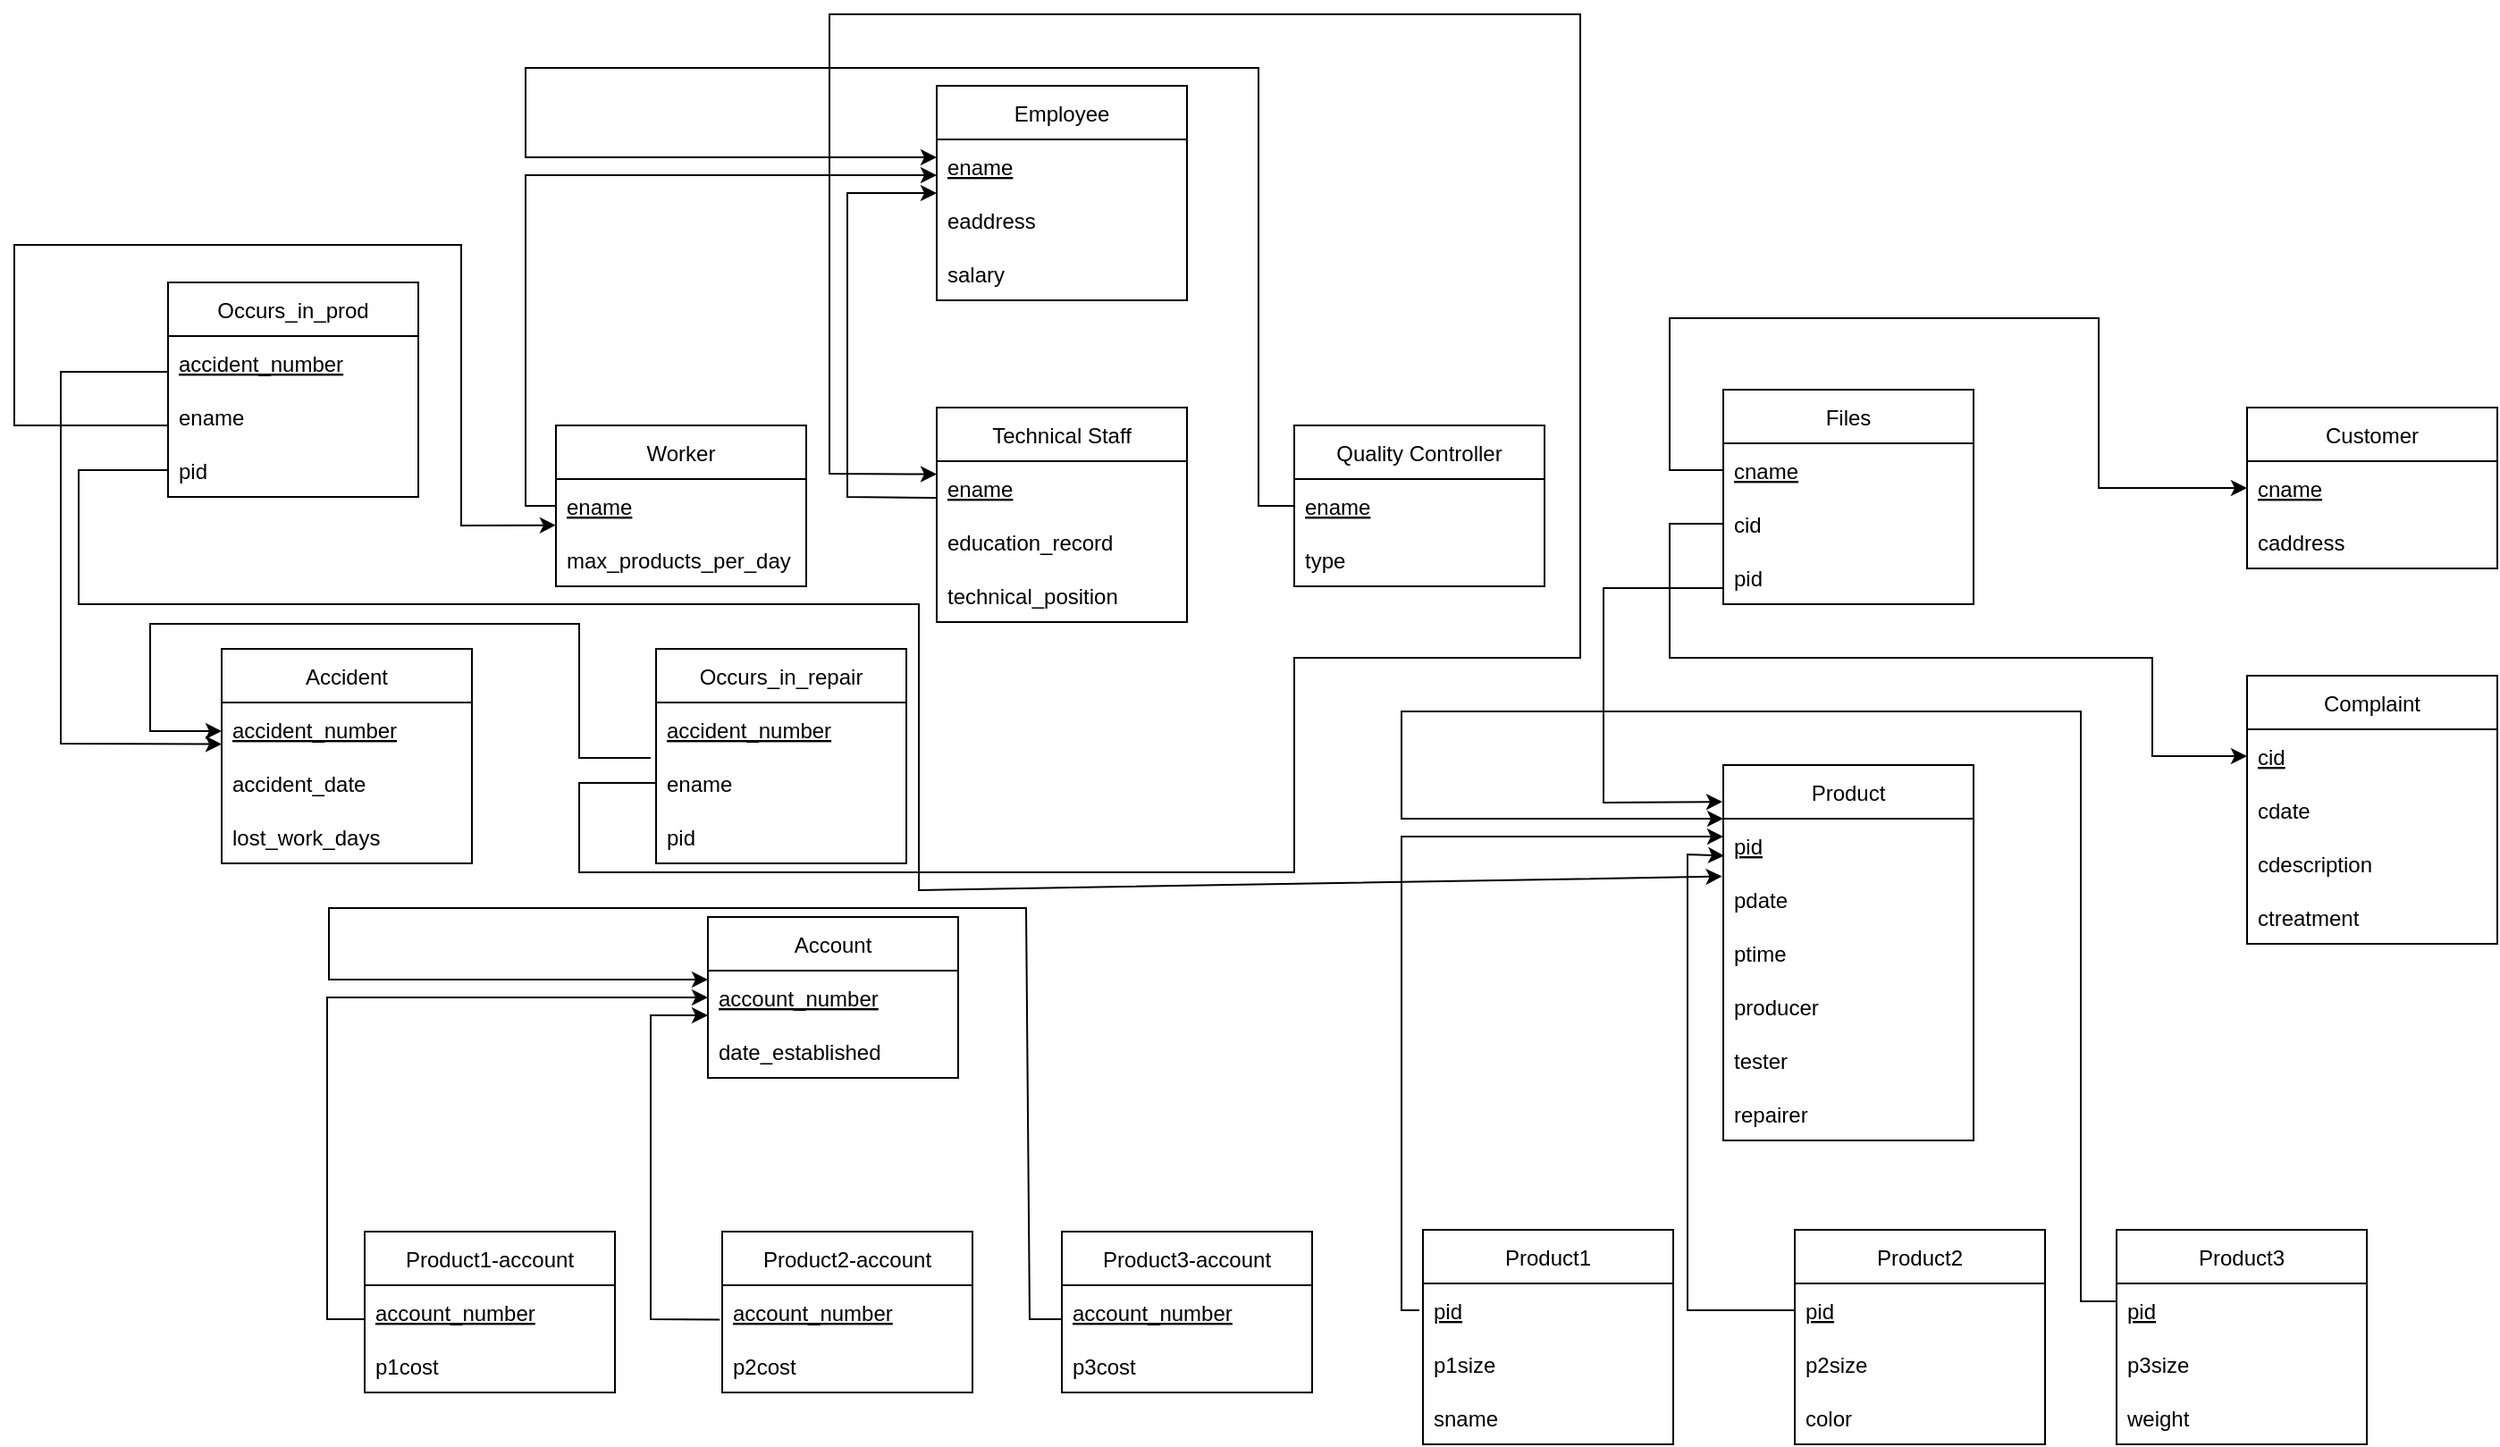 <mxfile version="20.5.3" type="github">
  <diagram id="C5RBs43oDa-KdzZeNtuy" name="Page-1">
    <mxGraphModel dx="2338" dy="697" grid="1" gridSize="10" guides="1" tooltips="1" connect="1" arrows="1" fold="1" page="1" pageScale="1" pageWidth="827" pageHeight="1169" math="0" shadow="0">
      <root>
        <mxCell id="WIyWlLk6GJQsqaUBKTNV-0" />
        <mxCell id="WIyWlLk6GJQsqaUBKTNV-1" parent="WIyWlLk6GJQsqaUBKTNV-0" />
        <mxCell id="epwkQbIRTTvxyGS0LGFQ-51" value="Worker" style="swimlane;fontStyle=0;childLayout=stackLayout;horizontal=1;startSize=30;horizontalStack=0;resizeParent=1;resizeParentMax=0;resizeLast=0;collapsible=1;marginBottom=0;" vertex="1" parent="WIyWlLk6GJQsqaUBKTNV-1">
          <mxGeometry x="-413" y="390" width="140" height="90" as="geometry" />
        </mxCell>
        <mxCell id="epwkQbIRTTvxyGS0LGFQ-52" value="ename" style="text;strokeColor=none;fillColor=none;align=left;verticalAlign=middle;spacingLeft=4;spacingRight=4;overflow=hidden;points=[[0,0.5],[1,0.5]];portConstraint=eastwest;rotatable=0;fontStyle=4" vertex="1" parent="epwkQbIRTTvxyGS0LGFQ-51">
          <mxGeometry y="30" width="140" height="30" as="geometry" />
        </mxCell>
        <mxCell id="epwkQbIRTTvxyGS0LGFQ-190" value="max_products_per_day" style="text;strokeColor=none;fillColor=none;align=left;verticalAlign=middle;spacingLeft=4;spacingRight=4;overflow=hidden;points=[[0,0.5],[1,0.5]];portConstraint=eastwest;rotatable=0;" vertex="1" parent="epwkQbIRTTvxyGS0LGFQ-51">
          <mxGeometry y="60" width="140" height="30" as="geometry" />
        </mxCell>
        <mxCell id="epwkQbIRTTvxyGS0LGFQ-132" value="Employee" style="swimlane;fontStyle=0;childLayout=stackLayout;horizontal=1;startSize=30;horizontalStack=0;resizeParent=1;resizeParentMax=0;resizeLast=0;collapsible=1;marginBottom=0;" vertex="1" parent="WIyWlLk6GJQsqaUBKTNV-1">
          <mxGeometry x="-200" y="200" width="140" height="120" as="geometry" />
        </mxCell>
        <mxCell id="epwkQbIRTTvxyGS0LGFQ-133" value="ename" style="text;strokeColor=none;fillColor=none;align=left;verticalAlign=middle;spacingLeft=4;spacingRight=4;overflow=hidden;points=[[0,0.5],[1,0.5]];portConstraint=eastwest;rotatable=0;fontStyle=4" vertex="1" parent="epwkQbIRTTvxyGS0LGFQ-132">
          <mxGeometry y="30" width="140" height="30" as="geometry" />
        </mxCell>
        <mxCell id="epwkQbIRTTvxyGS0LGFQ-134" value="eaddress" style="text;strokeColor=none;fillColor=none;align=left;verticalAlign=middle;spacingLeft=4;spacingRight=4;overflow=hidden;points=[[0,0.5],[1,0.5]];portConstraint=eastwest;rotatable=0;fontStyle=0" vertex="1" parent="epwkQbIRTTvxyGS0LGFQ-132">
          <mxGeometry y="60" width="140" height="30" as="geometry" />
        </mxCell>
        <mxCell id="epwkQbIRTTvxyGS0LGFQ-135" value="salary" style="text;strokeColor=none;fillColor=none;align=left;verticalAlign=middle;spacingLeft=4;spacingRight=4;overflow=hidden;points=[[0,0.5],[1,0.5]];portConstraint=eastwest;rotatable=0;" vertex="1" parent="epwkQbIRTTvxyGS0LGFQ-132">
          <mxGeometry y="90" width="140" height="30" as="geometry" />
        </mxCell>
        <mxCell id="epwkQbIRTTvxyGS0LGFQ-136" value="Account" style="swimlane;fontStyle=0;childLayout=stackLayout;horizontal=1;startSize=30;horizontalStack=0;resizeParent=1;resizeParentMax=0;resizeLast=0;collapsible=1;marginBottom=0;" vertex="1" parent="WIyWlLk6GJQsqaUBKTNV-1">
          <mxGeometry x="-328" y="665" width="140" height="90" as="geometry" />
        </mxCell>
        <mxCell id="epwkQbIRTTvxyGS0LGFQ-137" value="account_number" style="text;strokeColor=none;fillColor=none;align=left;verticalAlign=middle;spacingLeft=4;spacingRight=4;overflow=hidden;points=[[0,0.5],[1,0.5]];portConstraint=eastwest;rotatable=0;fontStyle=4" vertex="1" parent="epwkQbIRTTvxyGS0LGFQ-136">
          <mxGeometry y="30" width="140" height="30" as="geometry" />
        </mxCell>
        <mxCell id="epwkQbIRTTvxyGS0LGFQ-138" value="date_established" style="text;strokeColor=none;fillColor=none;align=left;verticalAlign=middle;spacingLeft=4;spacingRight=4;overflow=hidden;points=[[0,0.5],[1,0.5]];portConstraint=eastwest;rotatable=0;fontStyle=0" vertex="1" parent="epwkQbIRTTvxyGS0LGFQ-136">
          <mxGeometry y="60" width="140" height="30" as="geometry" />
        </mxCell>
        <mxCell id="epwkQbIRTTvxyGS0LGFQ-140" value="Product" style="swimlane;fontStyle=0;childLayout=stackLayout;horizontal=1;startSize=30;horizontalStack=0;resizeParent=1;resizeParentMax=0;resizeLast=0;collapsible=1;marginBottom=0;" vertex="1" parent="WIyWlLk6GJQsqaUBKTNV-1">
          <mxGeometry x="240" y="580" width="140" height="210" as="geometry" />
        </mxCell>
        <mxCell id="epwkQbIRTTvxyGS0LGFQ-141" value="pid" style="text;strokeColor=none;fillColor=none;align=left;verticalAlign=middle;spacingLeft=4;spacingRight=4;overflow=hidden;points=[[0,0.5],[1,0.5]];portConstraint=eastwest;rotatable=0;fontStyle=4" vertex="1" parent="epwkQbIRTTvxyGS0LGFQ-140">
          <mxGeometry y="30" width="140" height="30" as="geometry" />
        </mxCell>
        <mxCell id="epwkQbIRTTvxyGS0LGFQ-142" value="pdate" style="text;strokeColor=none;fillColor=none;align=left;verticalAlign=middle;spacingLeft=4;spacingRight=4;overflow=hidden;points=[[0,0.5],[1,0.5]];portConstraint=eastwest;rotatable=0;fontStyle=0" vertex="1" parent="epwkQbIRTTvxyGS0LGFQ-140">
          <mxGeometry y="60" width="140" height="30" as="geometry" />
        </mxCell>
        <mxCell id="epwkQbIRTTvxyGS0LGFQ-143" value="ptime" style="text;strokeColor=none;fillColor=none;align=left;verticalAlign=middle;spacingLeft=4;spacingRight=4;overflow=hidden;points=[[0,0.5],[1,0.5]];portConstraint=eastwest;rotatable=0;" vertex="1" parent="epwkQbIRTTvxyGS0LGFQ-140">
          <mxGeometry y="90" width="140" height="30" as="geometry" />
        </mxCell>
        <mxCell id="epwkQbIRTTvxyGS0LGFQ-144" value="producer" style="text;strokeColor=none;fillColor=none;align=left;verticalAlign=middle;spacingLeft=4;spacingRight=4;overflow=hidden;points=[[0,0.5],[1,0.5]];portConstraint=eastwest;rotatable=0;" vertex="1" parent="epwkQbIRTTvxyGS0LGFQ-140">
          <mxGeometry y="120" width="140" height="30" as="geometry" />
        </mxCell>
        <mxCell id="epwkQbIRTTvxyGS0LGFQ-145" value="tester" style="text;strokeColor=none;fillColor=none;align=left;verticalAlign=middle;spacingLeft=4;spacingRight=4;overflow=hidden;points=[[0,0.5],[1,0.5]];portConstraint=eastwest;rotatable=0;" vertex="1" parent="epwkQbIRTTvxyGS0LGFQ-140">
          <mxGeometry y="150" width="140" height="30" as="geometry" />
        </mxCell>
        <mxCell id="epwkQbIRTTvxyGS0LGFQ-146" value="repairer" style="text;strokeColor=none;fillColor=none;align=left;verticalAlign=middle;spacingLeft=4;spacingRight=4;overflow=hidden;points=[[0,0.5],[1,0.5]];portConstraint=eastwest;rotatable=0;" vertex="1" parent="epwkQbIRTTvxyGS0LGFQ-140">
          <mxGeometry y="180" width="140" height="30" as="geometry" />
        </mxCell>
        <mxCell id="epwkQbIRTTvxyGS0LGFQ-147" value="Customer" style="swimlane;fontStyle=0;childLayout=stackLayout;horizontal=1;startSize=30;horizontalStack=0;resizeParent=1;resizeParentMax=0;resizeLast=0;collapsible=1;marginBottom=0;" vertex="1" parent="WIyWlLk6GJQsqaUBKTNV-1">
          <mxGeometry x="533" y="380" width="140" height="90" as="geometry" />
        </mxCell>
        <mxCell id="epwkQbIRTTvxyGS0LGFQ-148" value="cname" style="text;strokeColor=none;fillColor=none;align=left;verticalAlign=middle;spacingLeft=4;spacingRight=4;overflow=hidden;points=[[0,0.5],[1,0.5]];portConstraint=eastwest;rotatable=0;fontStyle=4" vertex="1" parent="epwkQbIRTTvxyGS0LGFQ-147">
          <mxGeometry y="30" width="140" height="30" as="geometry" />
        </mxCell>
        <mxCell id="epwkQbIRTTvxyGS0LGFQ-149" value="caddress" style="text;strokeColor=none;fillColor=none;align=left;verticalAlign=middle;spacingLeft=4;spacingRight=4;overflow=hidden;points=[[0,0.5],[1,0.5]];portConstraint=eastwest;rotatable=0;fontStyle=0" vertex="1" parent="epwkQbIRTTvxyGS0LGFQ-147">
          <mxGeometry y="60" width="140" height="30" as="geometry" />
        </mxCell>
        <mxCell id="epwkQbIRTTvxyGS0LGFQ-150" value="Complaint" style="swimlane;fontStyle=0;childLayout=stackLayout;horizontal=1;startSize=30;horizontalStack=0;resizeParent=1;resizeParentMax=0;resizeLast=0;collapsible=1;marginBottom=0;" vertex="1" parent="WIyWlLk6GJQsqaUBKTNV-1">
          <mxGeometry x="533" y="530" width="140" height="150" as="geometry" />
        </mxCell>
        <mxCell id="epwkQbIRTTvxyGS0LGFQ-151" value="cid" style="text;strokeColor=none;fillColor=none;align=left;verticalAlign=middle;spacingLeft=4;spacingRight=4;overflow=hidden;points=[[0,0.5],[1,0.5]];portConstraint=eastwest;rotatable=0;fontStyle=4" vertex="1" parent="epwkQbIRTTvxyGS0LGFQ-150">
          <mxGeometry y="30" width="140" height="30" as="geometry" />
        </mxCell>
        <mxCell id="epwkQbIRTTvxyGS0LGFQ-152" value="cdate" style="text;strokeColor=none;fillColor=none;align=left;verticalAlign=middle;spacingLeft=4;spacingRight=4;overflow=hidden;points=[[0,0.5],[1,0.5]];portConstraint=eastwest;rotatable=0;fontStyle=0" vertex="1" parent="epwkQbIRTTvxyGS0LGFQ-150">
          <mxGeometry y="60" width="140" height="30" as="geometry" />
        </mxCell>
        <mxCell id="epwkQbIRTTvxyGS0LGFQ-153" value="cdescription" style="text;strokeColor=none;fillColor=none;align=left;verticalAlign=middle;spacingLeft=4;spacingRight=4;overflow=hidden;points=[[0,0.5],[1,0.5]];portConstraint=eastwest;rotatable=0;" vertex="1" parent="epwkQbIRTTvxyGS0LGFQ-150">
          <mxGeometry y="90" width="140" height="30" as="geometry" />
        </mxCell>
        <mxCell id="epwkQbIRTTvxyGS0LGFQ-154" value="ctreatment" style="text;strokeColor=none;fillColor=none;align=left;verticalAlign=middle;spacingLeft=4;spacingRight=4;overflow=hidden;points=[[0,0.5],[1,0.5]];portConstraint=eastwest;rotatable=0;" vertex="1" parent="epwkQbIRTTvxyGS0LGFQ-150">
          <mxGeometry y="120" width="140" height="30" as="geometry" />
        </mxCell>
        <mxCell id="epwkQbIRTTvxyGS0LGFQ-167" value="Accident" style="swimlane;fontStyle=0;childLayout=stackLayout;horizontal=1;startSize=30;horizontalStack=0;resizeParent=1;resizeParentMax=0;resizeLast=0;collapsible=1;marginBottom=0;" vertex="1" parent="WIyWlLk6GJQsqaUBKTNV-1">
          <mxGeometry x="-600" y="515" width="140" height="120" as="geometry" />
        </mxCell>
        <mxCell id="epwkQbIRTTvxyGS0LGFQ-168" value="accident_number" style="text;strokeColor=none;fillColor=none;align=left;verticalAlign=middle;spacingLeft=4;spacingRight=4;overflow=hidden;points=[[0,0.5],[1,0.5]];portConstraint=eastwest;rotatable=0;fontStyle=4" vertex="1" parent="epwkQbIRTTvxyGS0LGFQ-167">
          <mxGeometry y="30" width="140" height="30" as="geometry" />
        </mxCell>
        <mxCell id="epwkQbIRTTvxyGS0LGFQ-169" value="accident_date" style="text;strokeColor=none;fillColor=none;align=left;verticalAlign=middle;spacingLeft=4;spacingRight=4;overflow=hidden;points=[[0,0.5],[1,0.5]];portConstraint=eastwest;rotatable=0;fontStyle=0" vertex="1" parent="epwkQbIRTTvxyGS0LGFQ-167">
          <mxGeometry y="60" width="140" height="30" as="geometry" />
        </mxCell>
        <mxCell id="epwkQbIRTTvxyGS0LGFQ-170" value="lost_work_days" style="text;strokeColor=none;fillColor=none;align=left;verticalAlign=middle;spacingLeft=4;spacingRight=4;overflow=hidden;points=[[0,0.5],[1,0.5]];portConstraint=eastwest;rotatable=0;fontStyle=0" vertex="1" parent="epwkQbIRTTvxyGS0LGFQ-167">
          <mxGeometry y="90" width="140" height="30" as="geometry" />
        </mxCell>
        <mxCell id="epwkQbIRTTvxyGS0LGFQ-175" value="Occurs_in_repair" style="swimlane;fontStyle=0;childLayout=stackLayout;horizontal=1;startSize=30;horizontalStack=0;resizeParent=1;resizeParentMax=0;resizeLast=0;collapsible=1;marginBottom=0;" vertex="1" parent="WIyWlLk6GJQsqaUBKTNV-1">
          <mxGeometry x="-357" y="515" width="140" height="120" as="geometry" />
        </mxCell>
        <mxCell id="epwkQbIRTTvxyGS0LGFQ-176" value="accident_number" style="text;strokeColor=none;fillColor=none;align=left;verticalAlign=middle;spacingLeft=4;spacingRight=4;overflow=hidden;points=[[0,0.5],[1,0.5]];portConstraint=eastwest;rotatable=0;fontStyle=4" vertex="1" parent="epwkQbIRTTvxyGS0LGFQ-175">
          <mxGeometry y="30" width="140" height="30" as="geometry" />
        </mxCell>
        <mxCell id="epwkQbIRTTvxyGS0LGFQ-177" value="ename" style="text;strokeColor=none;fillColor=none;align=left;verticalAlign=middle;spacingLeft=4;spacingRight=4;overflow=hidden;points=[[0,0.5],[1,0.5]];portConstraint=eastwest;rotatable=0;fontStyle=0" vertex="1" parent="epwkQbIRTTvxyGS0LGFQ-175">
          <mxGeometry y="60" width="140" height="30" as="geometry" />
        </mxCell>
        <mxCell id="epwkQbIRTTvxyGS0LGFQ-227" value="pid" style="text;strokeColor=none;fillColor=none;align=left;verticalAlign=middle;spacingLeft=4;spacingRight=4;overflow=hidden;points=[[0,0.5],[1,0.5]];portConstraint=eastwest;rotatable=0;fontStyle=0" vertex="1" parent="epwkQbIRTTvxyGS0LGFQ-175">
          <mxGeometry y="90" width="140" height="30" as="geometry" />
        </mxCell>
        <mxCell id="epwkQbIRTTvxyGS0LGFQ-179" value="Product1" style="swimlane;fontStyle=0;childLayout=stackLayout;horizontal=1;startSize=30;horizontalStack=0;resizeParent=1;resizeParentMax=0;resizeLast=0;collapsible=1;marginBottom=0;" vertex="1" parent="WIyWlLk6GJQsqaUBKTNV-1">
          <mxGeometry x="72" y="840" width="140" height="120" as="geometry" />
        </mxCell>
        <mxCell id="epwkQbIRTTvxyGS0LGFQ-180" value="pid" style="text;strokeColor=none;fillColor=none;align=left;verticalAlign=middle;spacingLeft=4;spacingRight=4;overflow=hidden;points=[[0,0.5],[1,0.5]];portConstraint=eastwest;rotatable=0;fontStyle=4" vertex="1" parent="epwkQbIRTTvxyGS0LGFQ-179">
          <mxGeometry y="30" width="140" height="30" as="geometry" />
        </mxCell>
        <mxCell id="epwkQbIRTTvxyGS0LGFQ-208" value="p1size" style="text;strokeColor=none;fillColor=none;align=left;verticalAlign=middle;spacingLeft=4;spacingRight=4;overflow=hidden;points=[[0,0.5],[1,0.5]];portConstraint=eastwest;rotatable=0;fontStyle=0" vertex="1" parent="epwkQbIRTTvxyGS0LGFQ-179">
          <mxGeometry y="60" width="140" height="30" as="geometry" />
        </mxCell>
        <mxCell id="epwkQbIRTTvxyGS0LGFQ-181" value="sname" style="text;strokeColor=none;fillColor=none;align=left;verticalAlign=middle;spacingLeft=4;spacingRight=4;overflow=hidden;points=[[0,0.5],[1,0.5]];portConstraint=eastwest;rotatable=0;fontStyle=0" vertex="1" parent="epwkQbIRTTvxyGS0LGFQ-179">
          <mxGeometry y="90" width="140" height="30" as="geometry" />
        </mxCell>
        <mxCell id="epwkQbIRTTvxyGS0LGFQ-182" value="Product2" style="swimlane;fontStyle=0;childLayout=stackLayout;horizontal=1;startSize=30;horizontalStack=0;resizeParent=1;resizeParentMax=0;resizeLast=0;collapsible=1;marginBottom=0;" vertex="1" parent="WIyWlLk6GJQsqaUBKTNV-1">
          <mxGeometry x="280" y="840" width="140" height="120" as="geometry" />
        </mxCell>
        <mxCell id="epwkQbIRTTvxyGS0LGFQ-183" value="pid" style="text;strokeColor=none;fillColor=none;align=left;verticalAlign=middle;spacingLeft=4;spacingRight=4;overflow=hidden;points=[[0,0.5],[1,0.5]];portConstraint=eastwest;rotatable=0;fontStyle=4" vertex="1" parent="epwkQbIRTTvxyGS0LGFQ-182">
          <mxGeometry y="30" width="140" height="30" as="geometry" />
        </mxCell>
        <mxCell id="epwkQbIRTTvxyGS0LGFQ-209" value="p2size" style="text;strokeColor=none;fillColor=none;align=left;verticalAlign=middle;spacingLeft=4;spacingRight=4;overflow=hidden;points=[[0,0.5],[1,0.5]];portConstraint=eastwest;rotatable=0;fontStyle=0" vertex="1" parent="epwkQbIRTTvxyGS0LGFQ-182">
          <mxGeometry y="60" width="140" height="30" as="geometry" />
        </mxCell>
        <mxCell id="epwkQbIRTTvxyGS0LGFQ-184" value="color" style="text;strokeColor=none;fillColor=none;align=left;verticalAlign=middle;spacingLeft=4;spacingRight=4;overflow=hidden;points=[[0,0.5],[1,0.5]];portConstraint=eastwest;rotatable=0;fontStyle=0" vertex="1" parent="epwkQbIRTTvxyGS0LGFQ-182">
          <mxGeometry y="90" width="140" height="30" as="geometry" />
        </mxCell>
        <mxCell id="epwkQbIRTTvxyGS0LGFQ-185" value="Product3" style="swimlane;fontStyle=0;childLayout=stackLayout;horizontal=1;startSize=30;horizontalStack=0;resizeParent=1;resizeParentMax=0;resizeLast=0;collapsible=1;marginBottom=0;" vertex="1" parent="WIyWlLk6GJQsqaUBKTNV-1">
          <mxGeometry x="460" y="840" width="140" height="120" as="geometry" />
        </mxCell>
        <mxCell id="epwkQbIRTTvxyGS0LGFQ-186" value="pid" style="text;strokeColor=none;fillColor=none;align=left;verticalAlign=middle;spacingLeft=4;spacingRight=4;overflow=hidden;points=[[0,0.5],[1,0.5]];portConstraint=eastwest;rotatable=0;fontStyle=4" vertex="1" parent="epwkQbIRTTvxyGS0LGFQ-185">
          <mxGeometry y="30" width="140" height="30" as="geometry" />
        </mxCell>
        <mxCell id="epwkQbIRTTvxyGS0LGFQ-210" value="p3size" style="text;strokeColor=none;fillColor=none;align=left;verticalAlign=middle;spacingLeft=4;spacingRight=4;overflow=hidden;points=[[0,0.5],[1,0.5]];portConstraint=eastwest;rotatable=0;fontStyle=0" vertex="1" parent="epwkQbIRTTvxyGS0LGFQ-185">
          <mxGeometry y="60" width="140" height="30" as="geometry" />
        </mxCell>
        <mxCell id="epwkQbIRTTvxyGS0LGFQ-187" value="weight" style="text;strokeColor=none;fillColor=none;align=left;verticalAlign=middle;spacingLeft=4;spacingRight=4;overflow=hidden;points=[[0,0.5],[1,0.5]];portConstraint=eastwest;rotatable=0;fontStyle=0" vertex="1" parent="epwkQbIRTTvxyGS0LGFQ-185">
          <mxGeometry y="90" width="140" height="30" as="geometry" />
        </mxCell>
        <mxCell id="epwkQbIRTTvxyGS0LGFQ-189" value="" style="endArrow=classic;html=1;rounded=0;exitX=0;exitY=0.5;exitDx=0;exitDy=0;" edge="1" parent="WIyWlLk6GJQsqaUBKTNV-1" source="epwkQbIRTTvxyGS0LGFQ-52">
          <mxGeometry width="50" height="50" relative="1" as="geometry">
            <mxPoint x="-430" y="440" as="sourcePoint" />
            <mxPoint x="-200" y="250" as="targetPoint" />
            <Array as="points">
              <mxPoint x="-430" y="435" />
              <mxPoint x="-430" y="250" />
            </Array>
          </mxGeometry>
        </mxCell>
        <mxCell id="epwkQbIRTTvxyGS0LGFQ-192" value="Technical Staff" style="swimlane;fontStyle=0;childLayout=stackLayout;horizontal=1;startSize=30;horizontalStack=0;resizeParent=1;resizeParentMax=0;resizeLast=0;collapsible=1;marginBottom=0;" vertex="1" parent="WIyWlLk6GJQsqaUBKTNV-1">
          <mxGeometry x="-200" y="380" width="140" height="120" as="geometry" />
        </mxCell>
        <mxCell id="epwkQbIRTTvxyGS0LGFQ-193" value="ename" style="text;strokeColor=none;fillColor=none;align=left;verticalAlign=middle;spacingLeft=4;spacingRight=4;overflow=hidden;points=[[0,0.5],[1,0.5]];portConstraint=eastwest;rotatable=0;fontStyle=4" vertex="1" parent="epwkQbIRTTvxyGS0LGFQ-192">
          <mxGeometry y="30" width="140" height="30" as="geometry" />
        </mxCell>
        <mxCell id="epwkQbIRTTvxyGS0LGFQ-194" value="education_record" style="text;strokeColor=none;fillColor=none;align=left;verticalAlign=middle;spacingLeft=4;spacingRight=4;overflow=hidden;points=[[0,0.5],[1,0.5]];portConstraint=eastwest;rotatable=0;" vertex="1" parent="epwkQbIRTTvxyGS0LGFQ-192">
          <mxGeometry y="60" width="140" height="30" as="geometry" />
        </mxCell>
        <mxCell id="epwkQbIRTTvxyGS0LGFQ-195" value="technical_position" style="text;strokeColor=none;fillColor=none;align=left;verticalAlign=middle;spacingLeft=4;spacingRight=4;overflow=hidden;points=[[0,0.5],[1,0.5]];portConstraint=eastwest;rotatable=0;" vertex="1" parent="epwkQbIRTTvxyGS0LGFQ-192">
          <mxGeometry y="90" width="140" height="30" as="geometry" />
        </mxCell>
        <mxCell id="epwkQbIRTTvxyGS0LGFQ-196" value="Quality Controller" style="swimlane;fontStyle=0;childLayout=stackLayout;horizontal=1;startSize=30;horizontalStack=0;resizeParent=1;resizeParentMax=0;resizeLast=0;collapsible=1;marginBottom=0;" vertex="1" parent="WIyWlLk6GJQsqaUBKTNV-1">
          <mxGeometry y="390" width="140" height="90" as="geometry" />
        </mxCell>
        <mxCell id="epwkQbIRTTvxyGS0LGFQ-197" value="ename" style="text;strokeColor=none;fillColor=none;align=left;verticalAlign=middle;spacingLeft=4;spacingRight=4;overflow=hidden;points=[[0,0.5],[1,0.5]];portConstraint=eastwest;rotatable=0;fontStyle=4" vertex="1" parent="epwkQbIRTTvxyGS0LGFQ-196">
          <mxGeometry y="30" width="140" height="30" as="geometry" />
        </mxCell>
        <mxCell id="epwkQbIRTTvxyGS0LGFQ-198" value="type" style="text;strokeColor=none;fillColor=none;align=left;verticalAlign=middle;spacingLeft=4;spacingRight=4;overflow=hidden;points=[[0,0.5],[1,0.5]];portConstraint=eastwest;rotatable=0;" vertex="1" parent="epwkQbIRTTvxyGS0LGFQ-196">
          <mxGeometry y="60" width="140" height="30" as="geometry" />
        </mxCell>
        <mxCell id="epwkQbIRTTvxyGS0LGFQ-199" value="Product1-account" style="swimlane;fontStyle=0;childLayout=stackLayout;horizontal=1;startSize=30;horizontalStack=0;resizeParent=1;resizeParentMax=0;resizeLast=0;collapsible=1;marginBottom=0;" vertex="1" parent="WIyWlLk6GJQsqaUBKTNV-1">
          <mxGeometry x="-520" y="841" width="140" height="90" as="geometry" />
        </mxCell>
        <mxCell id="epwkQbIRTTvxyGS0LGFQ-200" value="account_number" style="text;strokeColor=none;fillColor=none;align=left;verticalAlign=middle;spacingLeft=4;spacingRight=4;overflow=hidden;points=[[0,0.5],[1,0.5]];portConstraint=eastwest;rotatable=0;fontStyle=4" vertex="1" parent="epwkQbIRTTvxyGS0LGFQ-199">
          <mxGeometry y="30" width="140" height="30" as="geometry" />
        </mxCell>
        <mxCell id="epwkQbIRTTvxyGS0LGFQ-201" value="p1cost" style="text;strokeColor=none;fillColor=none;align=left;verticalAlign=middle;spacingLeft=4;spacingRight=4;overflow=hidden;points=[[0,0.5],[1,0.5]];portConstraint=eastwest;rotatable=0;" vertex="1" parent="epwkQbIRTTvxyGS0LGFQ-199">
          <mxGeometry y="60" width="140" height="30" as="geometry" />
        </mxCell>
        <mxCell id="epwkQbIRTTvxyGS0LGFQ-202" value="Product2-account" style="swimlane;fontStyle=0;childLayout=stackLayout;horizontal=1;startSize=30;horizontalStack=0;resizeParent=1;resizeParentMax=0;resizeLast=0;collapsible=1;marginBottom=0;" vertex="1" parent="WIyWlLk6GJQsqaUBKTNV-1">
          <mxGeometry x="-320" y="841" width="140" height="90" as="geometry" />
        </mxCell>
        <mxCell id="epwkQbIRTTvxyGS0LGFQ-203" value="account_number" style="text;strokeColor=none;fillColor=none;align=left;verticalAlign=middle;spacingLeft=4;spacingRight=4;overflow=hidden;points=[[0,0.5],[1,0.5]];portConstraint=eastwest;rotatable=0;fontStyle=4" vertex="1" parent="epwkQbIRTTvxyGS0LGFQ-202">
          <mxGeometry y="30" width="140" height="30" as="geometry" />
        </mxCell>
        <mxCell id="epwkQbIRTTvxyGS0LGFQ-204" value="p2cost" style="text;strokeColor=none;fillColor=none;align=left;verticalAlign=middle;spacingLeft=4;spacingRight=4;overflow=hidden;points=[[0,0.5],[1,0.5]];portConstraint=eastwest;rotatable=0;" vertex="1" parent="epwkQbIRTTvxyGS0LGFQ-202">
          <mxGeometry y="60" width="140" height="30" as="geometry" />
        </mxCell>
        <mxCell id="epwkQbIRTTvxyGS0LGFQ-205" value="Product3-account" style="swimlane;fontStyle=0;childLayout=stackLayout;horizontal=1;startSize=30;horizontalStack=0;resizeParent=1;resizeParentMax=0;resizeLast=0;collapsible=1;marginBottom=0;" vertex="1" parent="WIyWlLk6GJQsqaUBKTNV-1">
          <mxGeometry x="-130" y="841" width="140" height="90" as="geometry" />
        </mxCell>
        <mxCell id="epwkQbIRTTvxyGS0LGFQ-206" value="account_number" style="text;strokeColor=none;fillColor=none;align=left;verticalAlign=middle;spacingLeft=4;spacingRight=4;overflow=hidden;points=[[0,0.5],[1,0.5]];portConstraint=eastwest;rotatable=0;fontStyle=4" vertex="1" parent="epwkQbIRTTvxyGS0LGFQ-205">
          <mxGeometry y="30" width="140" height="30" as="geometry" />
        </mxCell>
        <mxCell id="epwkQbIRTTvxyGS0LGFQ-207" value="p3cost" style="text;strokeColor=none;fillColor=none;align=left;verticalAlign=middle;spacingLeft=4;spacingRight=4;overflow=hidden;points=[[0,0.5],[1,0.5]];portConstraint=eastwest;rotatable=0;" vertex="1" parent="epwkQbIRTTvxyGS0LGFQ-205">
          <mxGeometry y="60" width="140" height="30" as="geometry" />
        </mxCell>
        <mxCell id="epwkQbIRTTvxyGS0LGFQ-211" value="" style="endArrow=classic;html=1;rounded=0;" edge="1" parent="WIyWlLk6GJQsqaUBKTNV-1">
          <mxGeometry width="50" height="50" relative="1" as="geometry">
            <mxPoint y="435" as="sourcePoint" />
            <mxPoint x="-200.0" y="240" as="targetPoint" />
            <Array as="points">
              <mxPoint x="-20" y="435" />
              <mxPoint x="-20" y="190" />
              <mxPoint x="-430" y="190" />
              <mxPoint x="-430" y="240" />
            </Array>
          </mxGeometry>
        </mxCell>
        <mxCell id="epwkQbIRTTvxyGS0LGFQ-212" value="" style="endArrow=classic;html=1;rounded=0;exitX=-0.002;exitY=0.685;exitDx=0;exitDy=0;exitPerimeter=0;" edge="1" parent="WIyWlLk6GJQsqaUBKTNV-1" source="epwkQbIRTTvxyGS0LGFQ-193">
          <mxGeometry width="50" height="50" relative="1" as="geometry">
            <mxPoint x="-413" y="445" as="sourcePoint" />
            <mxPoint x="-200.0" y="260" as="targetPoint" />
            <Array as="points">
              <mxPoint x="-250" y="430" />
              <mxPoint x="-250" y="260" />
            </Array>
          </mxGeometry>
        </mxCell>
        <mxCell id="epwkQbIRTTvxyGS0LGFQ-213" value="" style="endArrow=classic;html=1;rounded=0;" edge="1" parent="WIyWlLk6GJQsqaUBKTNV-1">
          <mxGeometry width="50" height="50" relative="1" as="geometry">
            <mxPoint x="-360" y="576" as="sourcePoint" />
            <mxPoint x="-600" y="561" as="targetPoint" />
            <Array as="points">
              <mxPoint x="-400" y="576" />
              <mxPoint x="-400" y="501" />
              <mxPoint x="-640" y="501" />
              <mxPoint x="-640" y="561" />
            </Array>
          </mxGeometry>
        </mxCell>
        <mxCell id="epwkQbIRTTvxyGS0LGFQ-217" value="" style="endArrow=classic;html=1;rounded=0;" edge="1" parent="WIyWlLk6GJQsqaUBKTNV-1">
          <mxGeometry width="50" height="50" relative="1" as="geometry">
            <mxPoint x="-520" y="890" as="sourcePoint" />
            <mxPoint x="-328" y="710" as="targetPoint" />
            <Array as="points">
              <mxPoint x="-541" y="890" />
              <mxPoint x="-541" y="710" />
            </Array>
          </mxGeometry>
        </mxCell>
        <mxCell id="epwkQbIRTTvxyGS0LGFQ-218" value="" style="endArrow=classic;html=1;rounded=0;" edge="1" parent="WIyWlLk6GJQsqaUBKTNV-1">
          <mxGeometry width="50" height="50" relative="1" as="geometry">
            <mxPoint x="-130" y="890" as="sourcePoint" />
            <mxPoint x="-328" y="700" as="targetPoint" />
            <Array as="points">
              <mxPoint x="-148" y="890" />
              <mxPoint x="-150" y="660" />
              <mxPoint x="-540" y="660" />
              <mxPoint x="-540" y="700" />
            </Array>
          </mxGeometry>
        </mxCell>
        <mxCell id="epwkQbIRTTvxyGS0LGFQ-219" value="" style="endArrow=classic;html=1;rounded=0;exitX=-0.01;exitY=0.642;exitDx=0;exitDy=0;exitPerimeter=0;" edge="1" parent="WIyWlLk6GJQsqaUBKTNV-1" source="epwkQbIRTTvxyGS0LGFQ-203">
          <mxGeometry width="50" height="50" relative="1" as="geometry">
            <mxPoint x="-328.28" y="890.55" as="sourcePoint" />
            <mxPoint x="-328" y="720" as="targetPoint" />
            <Array as="points">
              <mxPoint x="-360" y="890" />
              <mxPoint x="-360" y="720" />
            </Array>
          </mxGeometry>
        </mxCell>
        <mxCell id="epwkQbIRTTvxyGS0LGFQ-220" value="" style="endArrow=classic;html=1;rounded=0;" edge="1" parent="WIyWlLk6GJQsqaUBKTNV-1">
          <mxGeometry width="50" height="50" relative="1" as="geometry">
            <mxPoint x="70" y="885" as="sourcePoint" />
            <mxPoint x="240" y="620" as="targetPoint" />
            <Array as="points">
              <mxPoint x="60" y="885" />
              <mxPoint x="60" y="620" />
            </Array>
          </mxGeometry>
        </mxCell>
        <mxCell id="epwkQbIRTTvxyGS0LGFQ-221" value="" style="endArrow=classic;html=1;rounded=0;" edge="1" parent="WIyWlLk6GJQsqaUBKTNV-1">
          <mxGeometry width="50" height="50" relative="1" as="geometry">
            <mxPoint x="460" y="880" as="sourcePoint" />
            <mxPoint x="240" y="610" as="targetPoint" />
            <Array as="points">
              <mxPoint x="440" y="880" />
              <mxPoint x="440" y="550" />
              <mxPoint x="60" y="550" />
              <mxPoint x="60" y="610" />
            </Array>
          </mxGeometry>
        </mxCell>
        <mxCell id="epwkQbIRTTvxyGS0LGFQ-222" value="" style="endArrow=classic;html=1;rounded=0;exitX=0;exitY=0.5;exitDx=0;exitDy=0;entryX=0.004;entryY=0.69;entryDx=0;entryDy=0;entryPerimeter=0;" edge="1" parent="WIyWlLk6GJQsqaUBKTNV-1" source="epwkQbIRTTvxyGS0LGFQ-183" target="epwkQbIRTTvxyGS0LGFQ-141">
          <mxGeometry width="50" height="50" relative="1" as="geometry">
            <mxPoint x="289.72" y="890.55" as="sourcePoint" />
            <mxPoint x="290" y="720" as="targetPoint" />
            <Array as="points">
              <mxPoint x="220" y="885" />
              <mxPoint x="220" y="630" />
            </Array>
          </mxGeometry>
        </mxCell>
        <mxCell id="epwkQbIRTTvxyGS0LGFQ-223" value="" style="endArrow=classic;html=1;rounded=0;exitX=0;exitY=0.5;exitDx=0;exitDy=0;entryX=0;entryY=0.242;entryDx=0;entryDy=0;entryPerimeter=0;" edge="1" parent="WIyWlLk6GJQsqaUBKTNV-1" source="epwkQbIRTTvxyGS0LGFQ-177" target="epwkQbIRTTvxyGS0LGFQ-193">
          <mxGeometry width="50" height="50" relative="1" as="geometry">
            <mxPoint x="-220" y="640" as="sourcePoint" />
            <mxPoint x="-430" y="160" as="targetPoint" />
            <Array as="points">
              <mxPoint x="-400" y="590" />
              <mxPoint x="-400" y="640" />
              <mxPoint y="640" />
              <mxPoint y="520" />
              <mxPoint x="160" y="520" />
              <mxPoint x="160" y="160" />
              <mxPoint x="-260" y="160" />
              <mxPoint x="-260" y="417" />
            </Array>
          </mxGeometry>
        </mxCell>
        <mxCell id="epwkQbIRTTvxyGS0LGFQ-224" value="Occurs_in_prod" style="swimlane;fontStyle=0;childLayout=stackLayout;horizontal=1;startSize=30;horizontalStack=0;resizeParent=1;resizeParentMax=0;resizeLast=0;collapsible=1;marginBottom=0;" vertex="1" parent="WIyWlLk6GJQsqaUBKTNV-1">
          <mxGeometry x="-630" y="310" width="140" height="120" as="geometry" />
        </mxCell>
        <mxCell id="epwkQbIRTTvxyGS0LGFQ-225" value="accident_number" style="text;strokeColor=none;fillColor=none;align=left;verticalAlign=middle;spacingLeft=4;spacingRight=4;overflow=hidden;points=[[0,0.5],[1,0.5]];portConstraint=eastwest;rotatable=0;fontStyle=4" vertex="1" parent="epwkQbIRTTvxyGS0LGFQ-224">
          <mxGeometry y="30" width="140" height="30" as="geometry" />
        </mxCell>
        <mxCell id="epwkQbIRTTvxyGS0LGFQ-226" value="ename" style="text;strokeColor=none;fillColor=none;align=left;verticalAlign=middle;spacingLeft=4;spacingRight=4;overflow=hidden;points=[[0,0.5],[1,0.5]];portConstraint=eastwest;rotatable=0;fontStyle=0" vertex="1" parent="epwkQbIRTTvxyGS0LGFQ-224">
          <mxGeometry y="60" width="140" height="30" as="geometry" />
        </mxCell>
        <mxCell id="epwkQbIRTTvxyGS0LGFQ-228" value="pid" style="text;strokeColor=none;fillColor=none;align=left;verticalAlign=middle;spacingLeft=4;spacingRight=4;overflow=hidden;points=[[0,0.5],[1,0.5]];portConstraint=eastwest;rotatable=0;fontStyle=0" vertex="1" parent="epwkQbIRTTvxyGS0LGFQ-224">
          <mxGeometry y="90" width="140" height="30" as="geometry" />
        </mxCell>
        <mxCell id="epwkQbIRTTvxyGS0LGFQ-229" value="" style="endArrow=classic;html=1;rounded=0;entryX=0;entryY=-0.225;entryDx=0;entryDy=0;entryPerimeter=0;" edge="1" parent="WIyWlLk6GJQsqaUBKTNV-1" target="epwkQbIRTTvxyGS0LGFQ-169">
          <mxGeometry width="50" height="50" relative="1" as="geometry">
            <mxPoint x="-630" y="360" as="sourcePoint" />
            <mxPoint x="-680" y="600" as="targetPoint" />
            <Array as="points">
              <mxPoint x="-690" y="360" />
              <mxPoint x="-690" y="568" />
            </Array>
          </mxGeometry>
        </mxCell>
        <mxCell id="epwkQbIRTTvxyGS0LGFQ-231" value="" style="endArrow=classic;html=1;rounded=0;entryX=-0.029;entryY=-0.105;entryDx=0;entryDy=0;entryPerimeter=0;" edge="1" parent="WIyWlLk6GJQsqaUBKTNV-1">
          <mxGeometry width="50" height="50" relative="1" as="geometry">
            <mxPoint x="-630" y="390" as="sourcePoint" />
            <mxPoint x="-413.06" y="445.85" as="targetPoint" />
            <Array as="points">
              <mxPoint x="-716" y="390" />
              <mxPoint x="-716" y="289" />
              <mxPoint x="-466" y="289" />
              <mxPoint x="-466" y="446" />
            </Array>
          </mxGeometry>
        </mxCell>
        <mxCell id="epwkQbIRTTvxyGS0LGFQ-232" value="" style="endArrow=classic;html=1;rounded=0;exitX=0;exitY=0.5;exitDx=0;exitDy=0;entryX=-0.005;entryY=0.077;entryDx=0;entryDy=0;entryPerimeter=0;" edge="1" parent="WIyWlLk6GJQsqaUBKTNV-1" source="epwkQbIRTTvxyGS0LGFQ-228" target="epwkQbIRTTvxyGS0LGFQ-142">
          <mxGeometry width="50" height="50" relative="1" as="geometry">
            <mxPoint x="-130" y="500" as="sourcePoint" />
            <mxPoint x="-80" y="520" as="targetPoint" />
            <Array as="points">
              <mxPoint x="-680" y="415" />
              <mxPoint x="-680" y="490" />
              <mxPoint x="-210" y="490" />
              <mxPoint x="-210" y="650" />
            </Array>
          </mxGeometry>
        </mxCell>
        <mxCell id="epwkQbIRTTvxyGS0LGFQ-233" value="Files" style="swimlane;fontStyle=0;childLayout=stackLayout;horizontal=1;startSize=30;horizontalStack=0;resizeParent=1;resizeParentMax=0;resizeLast=0;collapsible=1;marginBottom=0;" vertex="1" parent="WIyWlLk6GJQsqaUBKTNV-1">
          <mxGeometry x="240" y="370" width="140" height="120" as="geometry" />
        </mxCell>
        <mxCell id="epwkQbIRTTvxyGS0LGFQ-234" value="cname" style="text;strokeColor=none;fillColor=none;align=left;verticalAlign=middle;spacingLeft=4;spacingRight=4;overflow=hidden;points=[[0,0.5],[1,0.5]];portConstraint=eastwest;rotatable=0;fontStyle=4" vertex="1" parent="epwkQbIRTTvxyGS0LGFQ-233">
          <mxGeometry y="30" width="140" height="30" as="geometry" />
        </mxCell>
        <mxCell id="epwkQbIRTTvxyGS0LGFQ-235" value="cid" style="text;strokeColor=none;fillColor=none;align=left;verticalAlign=middle;spacingLeft=4;spacingRight=4;overflow=hidden;points=[[0,0.5],[1,0.5]];portConstraint=eastwest;rotatable=0;fontStyle=0" vertex="1" parent="epwkQbIRTTvxyGS0LGFQ-233">
          <mxGeometry y="60" width="140" height="30" as="geometry" />
        </mxCell>
        <mxCell id="epwkQbIRTTvxyGS0LGFQ-236" value="pid" style="text;strokeColor=none;fillColor=none;align=left;verticalAlign=middle;spacingLeft=4;spacingRight=4;overflow=hidden;points=[[0,0.5],[1,0.5]];portConstraint=eastwest;rotatable=0;fontStyle=0" vertex="1" parent="epwkQbIRTTvxyGS0LGFQ-233">
          <mxGeometry y="90" width="140" height="30" as="geometry" />
        </mxCell>
        <mxCell id="epwkQbIRTTvxyGS0LGFQ-237" value="" style="endArrow=classic;html=1;rounded=0;entryX=0;entryY=0.5;entryDx=0;entryDy=0;exitX=0;exitY=0.5;exitDx=0;exitDy=0;" edge="1" parent="WIyWlLk6GJQsqaUBKTNV-1" source="epwkQbIRTTvxyGS0LGFQ-234" target="epwkQbIRTTvxyGS0LGFQ-148">
          <mxGeometry width="50" height="50" relative="1" as="geometry">
            <mxPoint x="30" y="560" as="sourcePoint" />
            <mxPoint x="80" y="510" as="targetPoint" />
            <Array as="points">
              <mxPoint x="210" y="415" />
              <mxPoint x="210" y="330" />
              <mxPoint x="450" y="330" />
              <mxPoint x="450" y="425" />
            </Array>
          </mxGeometry>
        </mxCell>
        <mxCell id="epwkQbIRTTvxyGS0LGFQ-238" value="" style="endArrow=classic;html=1;rounded=0;entryX=0;entryY=0.5;entryDx=0;entryDy=0;exitX=0;exitY=0.5;exitDx=0;exitDy=0;" edge="1" parent="WIyWlLk6GJQsqaUBKTNV-1" source="epwkQbIRTTvxyGS0LGFQ-235" target="epwkQbIRTTvxyGS0LGFQ-151">
          <mxGeometry width="50" height="50" relative="1" as="geometry">
            <mxPoint x="30" y="560" as="sourcePoint" />
            <mxPoint x="80" y="510" as="targetPoint" />
            <Array as="points">
              <mxPoint x="210" y="445" />
              <mxPoint x="210" y="520" />
              <mxPoint x="480" y="520" />
              <mxPoint x="480" y="575" />
            </Array>
          </mxGeometry>
        </mxCell>
        <mxCell id="epwkQbIRTTvxyGS0LGFQ-239" value="" style="endArrow=classic;html=1;rounded=0;entryX=-0.025;entryY=0.093;entryDx=0;entryDy=0;entryPerimeter=0;" edge="1" parent="WIyWlLk6GJQsqaUBKTNV-1">
          <mxGeometry width="50" height="50" relative="1" as="geometry">
            <mxPoint x="240" y="481" as="sourcePoint" />
            <mxPoint x="239.5" y="600.53" as="targetPoint" />
            <Array as="points">
              <mxPoint x="173" y="481" />
              <mxPoint x="173" y="601" />
            </Array>
          </mxGeometry>
        </mxCell>
      </root>
    </mxGraphModel>
  </diagram>
</mxfile>
